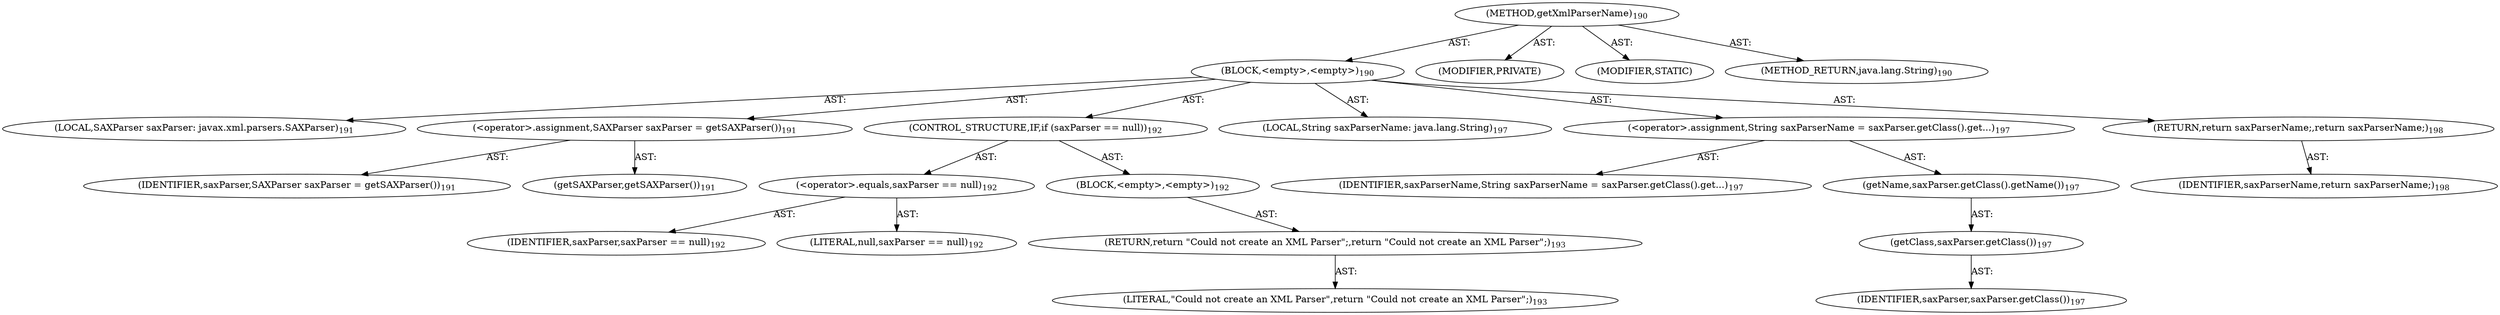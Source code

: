 digraph "getXmlParserName" {  
"111669149702" [label = <(METHOD,getXmlParserName)<SUB>190</SUB>> ]
"25769803795" [label = <(BLOCK,&lt;empty&gt;,&lt;empty&gt;)<SUB>190</SUB>> ]
"94489280526" [label = <(LOCAL,SAXParser saxParser: javax.xml.parsers.SAXParser)<SUB>191</SUB>> ]
"30064771140" [label = <(&lt;operator&gt;.assignment,SAXParser saxParser = getSAXParser())<SUB>191</SUB>> ]
"68719476792" [label = <(IDENTIFIER,saxParser,SAXParser saxParser = getSAXParser())<SUB>191</SUB>> ]
"30064771141" [label = <(getSAXParser,getSAXParser())<SUB>191</SUB>> ]
"47244640267" [label = <(CONTROL_STRUCTURE,IF,if (saxParser == null))<SUB>192</SUB>> ]
"30064771142" [label = <(&lt;operator&gt;.equals,saxParser == null)<SUB>192</SUB>> ]
"68719476793" [label = <(IDENTIFIER,saxParser,saxParser == null)<SUB>192</SUB>> ]
"90194313241" [label = <(LITERAL,null,saxParser == null)<SUB>192</SUB>> ]
"25769803796" [label = <(BLOCK,&lt;empty&gt;,&lt;empty&gt;)<SUB>192</SUB>> ]
"146028888072" [label = <(RETURN,return &quot;Could not create an XML Parser&quot;;,return &quot;Could not create an XML Parser&quot;;)<SUB>193</SUB>> ]
"90194313242" [label = <(LITERAL,&quot;Could not create an XML Parser&quot;,return &quot;Could not create an XML Parser&quot;;)<SUB>193</SUB>> ]
"94489280527" [label = <(LOCAL,String saxParserName: java.lang.String)<SUB>197</SUB>> ]
"30064771143" [label = <(&lt;operator&gt;.assignment,String saxParserName = saxParser.getClass().get...)<SUB>197</SUB>> ]
"68719476794" [label = <(IDENTIFIER,saxParserName,String saxParserName = saxParser.getClass().get...)<SUB>197</SUB>> ]
"30064771144" [label = <(getName,saxParser.getClass().getName())<SUB>197</SUB>> ]
"30064771145" [label = <(getClass,saxParser.getClass())<SUB>197</SUB>> ]
"68719476795" [label = <(IDENTIFIER,saxParser,saxParser.getClass())<SUB>197</SUB>> ]
"146028888073" [label = <(RETURN,return saxParserName;,return saxParserName;)<SUB>198</SUB>> ]
"68719476796" [label = <(IDENTIFIER,saxParserName,return saxParserName;)<SUB>198</SUB>> ]
"133143986190" [label = <(MODIFIER,PRIVATE)> ]
"133143986191" [label = <(MODIFIER,STATIC)> ]
"128849018886" [label = <(METHOD_RETURN,java.lang.String)<SUB>190</SUB>> ]
  "111669149702" -> "25769803795"  [ label = "AST: "] 
  "111669149702" -> "133143986190"  [ label = "AST: "] 
  "111669149702" -> "133143986191"  [ label = "AST: "] 
  "111669149702" -> "128849018886"  [ label = "AST: "] 
  "25769803795" -> "94489280526"  [ label = "AST: "] 
  "25769803795" -> "30064771140"  [ label = "AST: "] 
  "25769803795" -> "47244640267"  [ label = "AST: "] 
  "25769803795" -> "94489280527"  [ label = "AST: "] 
  "25769803795" -> "30064771143"  [ label = "AST: "] 
  "25769803795" -> "146028888073"  [ label = "AST: "] 
  "30064771140" -> "68719476792"  [ label = "AST: "] 
  "30064771140" -> "30064771141"  [ label = "AST: "] 
  "47244640267" -> "30064771142"  [ label = "AST: "] 
  "47244640267" -> "25769803796"  [ label = "AST: "] 
  "30064771142" -> "68719476793"  [ label = "AST: "] 
  "30064771142" -> "90194313241"  [ label = "AST: "] 
  "25769803796" -> "146028888072"  [ label = "AST: "] 
  "146028888072" -> "90194313242"  [ label = "AST: "] 
  "30064771143" -> "68719476794"  [ label = "AST: "] 
  "30064771143" -> "30064771144"  [ label = "AST: "] 
  "30064771144" -> "30064771145"  [ label = "AST: "] 
  "30064771145" -> "68719476795"  [ label = "AST: "] 
  "146028888073" -> "68719476796"  [ label = "AST: "] 
}
